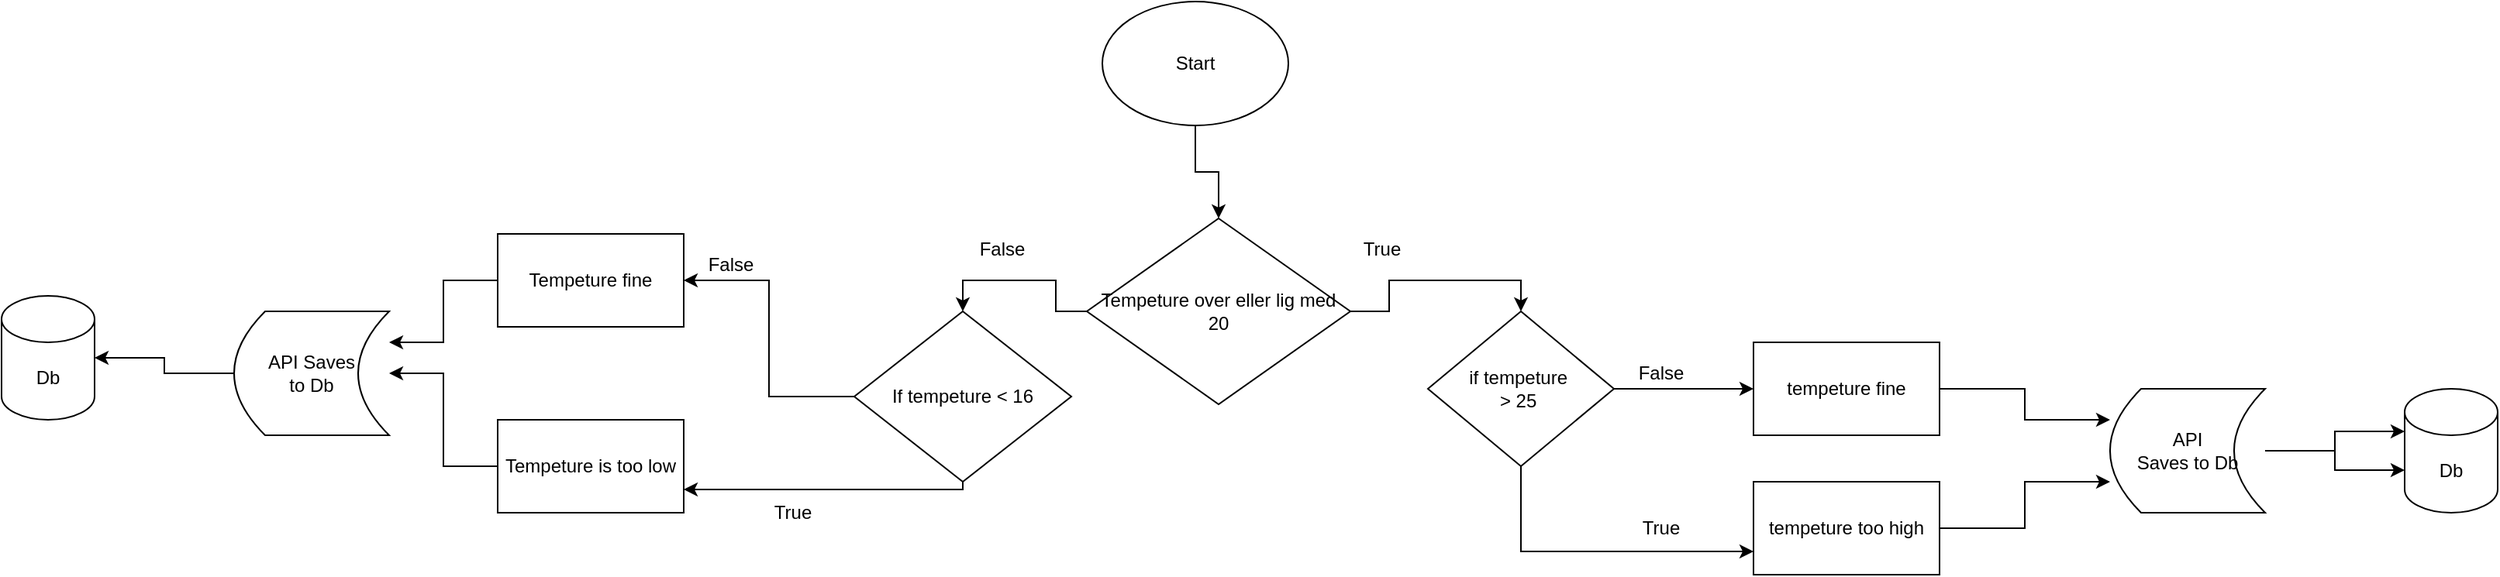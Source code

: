 <mxfile version="14.9.6" type="device"><diagram id="J4KgROmUDKczAlw52aA7" name="Side-1"><mxGraphModel dx="2934" dy="1053" grid="1" gridSize="10" guides="1" tooltips="1" connect="1" arrows="1" fold="1" page="1" pageScale="1" pageWidth="827" pageHeight="1169" math="0" shadow="0"><root><mxCell id="0"/><mxCell id="1" parent="0"/><mxCell id="8iBBl3L2MQ-lRdo5lObC-19" style="edgeStyle=orthogonalEdgeStyle;rounded=0;orthogonalLoop=1;jettySize=auto;html=1;entryX=0.5;entryY=0;entryDx=0;entryDy=0;" edge="1" parent="1" source="8iBBl3L2MQ-lRdo5lObC-15" target="8iBBl3L2MQ-lRdo5lObC-33"><mxGeometry relative="1" as="geometry"><mxPoint x="200" y="310" as="targetPoint"/></mxGeometry></mxCell><mxCell id="8iBBl3L2MQ-lRdo5lObC-20" style="edgeStyle=orthogonalEdgeStyle;rounded=0;orthogonalLoop=1;jettySize=auto;html=1;entryX=0.5;entryY=0;entryDx=0;entryDy=0;" edge="1" parent="1" source="8iBBl3L2MQ-lRdo5lObC-15" target="8iBBl3L2MQ-lRdo5lObC-23"><mxGeometry relative="1" as="geometry"><mxPoint x="570" y="310" as="targetPoint"/></mxGeometry></mxCell><mxCell id="8iBBl3L2MQ-lRdo5lObC-15" value="Tempeture over eller lig med 20" style="rhombus;whiteSpace=wrap;html=1;" vertex="1" parent="1"><mxGeometry x="310" y="220" width="170" height="120" as="geometry"/></mxCell><mxCell id="8iBBl3L2MQ-lRdo5lObC-38" style="edgeStyle=orthogonalEdgeStyle;rounded=0;orthogonalLoop=1;jettySize=auto;html=1;entryX=0.5;entryY=0;entryDx=0;entryDy=0;" edge="1" parent="1" source="8iBBl3L2MQ-lRdo5lObC-16" target="8iBBl3L2MQ-lRdo5lObC-15"><mxGeometry relative="1" as="geometry"/></mxCell><mxCell id="8iBBl3L2MQ-lRdo5lObC-16" value="Start" style="ellipse;whiteSpace=wrap;html=1;" vertex="1" parent="1"><mxGeometry x="320" y="80" width="120" height="80" as="geometry"/></mxCell><mxCell id="8iBBl3L2MQ-lRdo5lObC-21" value="False" style="text;html=1;align=center;verticalAlign=middle;resizable=0;points=[];autosize=1;strokeColor=none;" vertex="1" parent="1"><mxGeometry x="230" y="230" width="50" height="20" as="geometry"/></mxCell><mxCell id="8iBBl3L2MQ-lRdo5lObC-22" value="True" style="text;html=1;align=center;verticalAlign=middle;resizable=0;points=[];autosize=1;strokeColor=none;" vertex="1" parent="1"><mxGeometry x="480" y="230" width="40" height="20" as="geometry"/></mxCell><mxCell id="8iBBl3L2MQ-lRdo5lObC-25" style="edgeStyle=orthogonalEdgeStyle;rounded=0;orthogonalLoop=1;jettySize=auto;html=1;" edge="1" parent="1" source="8iBBl3L2MQ-lRdo5lObC-23" target="8iBBl3L2MQ-lRdo5lObC-24"><mxGeometry relative="1" as="geometry"/></mxCell><mxCell id="8iBBl3L2MQ-lRdo5lObC-27" style="edgeStyle=orthogonalEdgeStyle;rounded=0;orthogonalLoop=1;jettySize=auto;html=1;entryX=0;entryY=0.75;entryDx=0;entryDy=0;" edge="1" parent="1" source="8iBBl3L2MQ-lRdo5lObC-23" target="8iBBl3L2MQ-lRdo5lObC-26"><mxGeometry relative="1" as="geometry"><Array as="points"><mxPoint x="590" y="435"/></Array></mxGeometry></mxCell><mxCell id="8iBBl3L2MQ-lRdo5lObC-23" value="if tempeture&amp;nbsp;&lt;br&gt;&amp;gt; 25&amp;nbsp;" style="rhombus;whiteSpace=wrap;html=1;" vertex="1" parent="1"><mxGeometry x="530" y="280" width="120" height="100" as="geometry"/></mxCell><mxCell id="8iBBl3L2MQ-lRdo5lObC-40" style="edgeStyle=orthogonalEdgeStyle;rounded=0;orthogonalLoop=1;jettySize=auto;html=1;entryX=0;entryY=0.25;entryDx=0;entryDy=0;" edge="1" parent="1" source="8iBBl3L2MQ-lRdo5lObC-24" target="8iBBl3L2MQ-lRdo5lObC-39"><mxGeometry relative="1" as="geometry"/></mxCell><mxCell id="8iBBl3L2MQ-lRdo5lObC-24" value="tempeture fine" style="rounded=0;whiteSpace=wrap;html=1;" vertex="1" parent="1"><mxGeometry x="740" y="300" width="120" height="60" as="geometry"/></mxCell><mxCell id="8iBBl3L2MQ-lRdo5lObC-41" style="edgeStyle=orthogonalEdgeStyle;rounded=0;orthogonalLoop=1;jettySize=auto;html=1;entryX=0;entryY=0.75;entryDx=0;entryDy=0;" edge="1" parent="1" source="8iBBl3L2MQ-lRdo5lObC-26" target="8iBBl3L2MQ-lRdo5lObC-39"><mxGeometry relative="1" as="geometry"/></mxCell><mxCell id="8iBBl3L2MQ-lRdo5lObC-26" value="tempeture too high" style="rounded=0;whiteSpace=wrap;html=1;" vertex="1" parent="1"><mxGeometry x="740" y="390" width="120" height="60" as="geometry"/></mxCell><mxCell id="8iBBl3L2MQ-lRdo5lObC-28" value="True" style="text;html=1;align=center;verticalAlign=middle;resizable=0;points=[];autosize=1;strokeColor=none;" vertex="1" parent="1"><mxGeometry x="660" y="410" width="40" height="20" as="geometry"/></mxCell><mxCell id="8iBBl3L2MQ-lRdo5lObC-29" value="False" style="text;html=1;align=center;verticalAlign=middle;resizable=0;points=[];autosize=1;strokeColor=none;" vertex="1" parent="1"><mxGeometry x="655" y="310" width="50" height="20" as="geometry"/></mxCell><mxCell id="8iBBl3L2MQ-lRdo5lObC-47" style="edgeStyle=orthogonalEdgeStyle;rounded=0;orthogonalLoop=1;jettySize=auto;html=1;" edge="1" parent="1" source="8iBBl3L2MQ-lRdo5lObC-30" target="8iBBl3L2MQ-lRdo5lObC-45"><mxGeometry relative="1" as="geometry"/></mxCell><mxCell id="8iBBl3L2MQ-lRdo5lObC-30" value="Tempeture is too low" style="rounded=0;whiteSpace=wrap;html=1;" vertex="1" parent="1"><mxGeometry x="-70" y="350" width="120" height="60" as="geometry"/></mxCell><mxCell id="8iBBl3L2MQ-lRdo5lObC-46" style="edgeStyle=orthogonalEdgeStyle;rounded=0;orthogonalLoop=1;jettySize=auto;html=1;entryX=1;entryY=0.25;entryDx=0;entryDy=0;" edge="1" parent="1" source="8iBBl3L2MQ-lRdo5lObC-31" target="8iBBl3L2MQ-lRdo5lObC-45"><mxGeometry relative="1" as="geometry"/></mxCell><mxCell id="8iBBl3L2MQ-lRdo5lObC-31" value="Tempeture fine" style="rounded=0;whiteSpace=wrap;html=1;" vertex="1" parent="1"><mxGeometry x="-70" y="230" width="120" height="60" as="geometry"/></mxCell><mxCell id="8iBBl3L2MQ-lRdo5lObC-34" style="edgeStyle=orthogonalEdgeStyle;rounded=0;orthogonalLoop=1;jettySize=auto;html=1;entryX=1;entryY=0.75;entryDx=0;entryDy=0;" edge="1" parent="1" source="8iBBl3L2MQ-lRdo5lObC-33" target="8iBBl3L2MQ-lRdo5lObC-30"><mxGeometry relative="1" as="geometry"><Array as="points"><mxPoint x="230" y="395"/></Array></mxGeometry></mxCell><mxCell id="8iBBl3L2MQ-lRdo5lObC-35" style="edgeStyle=orthogonalEdgeStyle;rounded=0;orthogonalLoop=1;jettySize=auto;html=1;" edge="1" parent="1" source="8iBBl3L2MQ-lRdo5lObC-33" target="8iBBl3L2MQ-lRdo5lObC-31"><mxGeometry relative="1" as="geometry"/></mxCell><mxCell id="8iBBl3L2MQ-lRdo5lObC-33" value="If tempeture &amp;lt; 16" style="rhombus;whiteSpace=wrap;html=1;" vertex="1" parent="1"><mxGeometry x="160" y="280" width="140" height="110" as="geometry"/></mxCell><mxCell id="8iBBl3L2MQ-lRdo5lObC-36" value="True" style="text;html=1;align=center;verticalAlign=middle;resizable=0;points=[];autosize=1;strokeColor=none;" vertex="1" parent="1"><mxGeometry x="100" y="400" width="40" height="20" as="geometry"/></mxCell><mxCell id="8iBBl3L2MQ-lRdo5lObC-37" value="False" style="text;html=1;align=center;verticalAlign=middle;resizable=0;points=[];autosize=1;strokeColor=none;" vertex="1" parent="1"><mxGeometry x="55" y="240" width="50" height="20" as="geometry"/></mxCell><mxCell id="8iBBl3L2MQ-lRdo5lObC-43" style="edgeStyle=orthogonalEdgeStyle;rounded=0;orthogonalLoop=1;jettySize=auto;html=1;entryX=0;entryY=0;entryDx=0;entryDy=52.5;entryPerimeter=0;" edge="1" parent="1" source="8iBBl3L2MQ-lRdo5lObC-39" target="8iBBl3L2MQ-lRdo5lObC-42"><mxGeometry relative="1" as="geometry"/></mxCell><mxCell id="8iBBl3L2MQ-lRdo5lObC-44" style="edgeStyle=orthogonalEdgeStyle;rounded=0;orthogonalLoop=1;jettySize=auto;html=1;entryX=0;entryY=0;entryDx=0;entryDy=27.5;entryPerimeter=0;" edge="1" parent="1" source="8iBBl3L2MQ-lRdo5lObC-39" target="8iBBl3L2MQ-lRdo5lObC-42"><mxGeometry relative="1" as="geometry"/></mxCell><mxCell id="8iBBl3L2MQ-lRdo5lObC-39" value="API&lt;br&gt;Saves to Db" style="shape=dataStorage;whiteSpace=wrap;html=1;fixedSize=1;" vertex="1" parent="1"><mxGeometry x="970" y="330" width="100" height="80" as="geometry"/></mxCell><mxCell id="8iBBl3L2MQ-lRdo5lObC-42" value="Db" style="shape=cylinder3;whiteSpace=wrap;html=1;boundedLbl=1;backgroundOutline=1;size=15;" vertex="1" parent="1"><mxGeometry x="1160" y="330" width="60" height="80" as="geometry"/></mxCell><mxCell id="8iBBl3L2MQ-lRdo5lObC-49" style="edgeStyle=orthogonalEdgeStyle;rounded=0;orthogonalLoop=1;jettySize=auto;html=1;" edge="1" parent="1" source="8iBBl3L2MQ-lRdo5lObC-45" target="8iBBl3L2MQ-lRdo5lObC-48"><mxGeometry relative="1" as="geometry"/></mxCell><mxCell id="8iBBl3L2MQ-lRdo5lObC-45" value="API Saves&lt;br&gt;to Db" style="shape=dataStorage;whiteSpace=wrap;html=1;fixedSize=1;" vertex="1" parent="1"><mxGeometry x="-240" y="280" width="100" height="80" as="geometry"/></mxCell><mxCell id="8iBBl3L2MQ-lRdo5lObC-48" value="Db" style="shape=cylinder3;whiteSpace=wrap;html=1;boundedLbl=1;backgroundOutline=1;size=15;" vertex="1" parent="1"><mxGeometry x="-390" y="270" width="60" height="80" as="geometry"/></mxCell></root></mxGraphModel></diagram></mxfile>